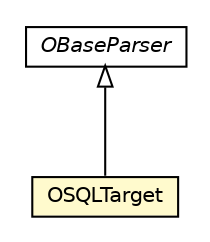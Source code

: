 #!/usr/local/bin/dot
#
# Class diagram 
# Generated by UMLGraph version R5_6-24-gf6e263 (http://www.umlgraph.org/)
#

digraph G {
	edge [fontname="Helvetica",fontsize=10,labelfontname="Helvetica",labelfontsize=10];
	node [fontname="Helvetica",fontsize=10,shape=plaintext];
	nodesep=0.25;
	ranksep=0.5;
	// com.orientechnologies.common.parser.OBaseParser
	c6164667 [label=<<table title="com.orientechnologies.common.parser.OBaseParser" border="0" cellborder="1" cellspacing="0" cellpadding="2" port="p" href="../../../../common/parser/OBaseParser.html">
		<tr><td><table border="0" cellspacing="0" cellpadding="1">
<tr><td align="center" balign="center"><font face="Helvetica-Oblique"> OBaseParser </font></td></tr>
		</table></td></tr>
		</table>>, URL="../../../../common/parser/OBaseParser.html", fontname="Helvetica", fontcolor="black", fontsize=10.0];
	// com.orientechnologies.orient.core.sql.filter.OSQLTarget
	c6165248 [label=<<table title="com.orientechnologies.orient.core.sql.filter.OSQLTarget" border="0" cellborder="1" cellspacing="0" cellpadding="2" port="p" bgcolor="lemonChiffon" href="./OSQLTarget.html">
		<tr><td><table border="0" cellspacing="0" cellpadding="1">
<tr><td align="center" balign="center"> OSQLTarget </td></tr>
		</table></td></tr>
		</table>>, URL="./OSQLTarget.html", fontname="Helvetica", fontcolor="black", fontsize=10.0];
	//com.orientechnologies.orient.core.sql.filter.OSQLTarget extends com.orientechnologies.common.parser.OBaseParser
	c6164667:p -> c6165248:p [dir=back,arrowtail=empty];
}

